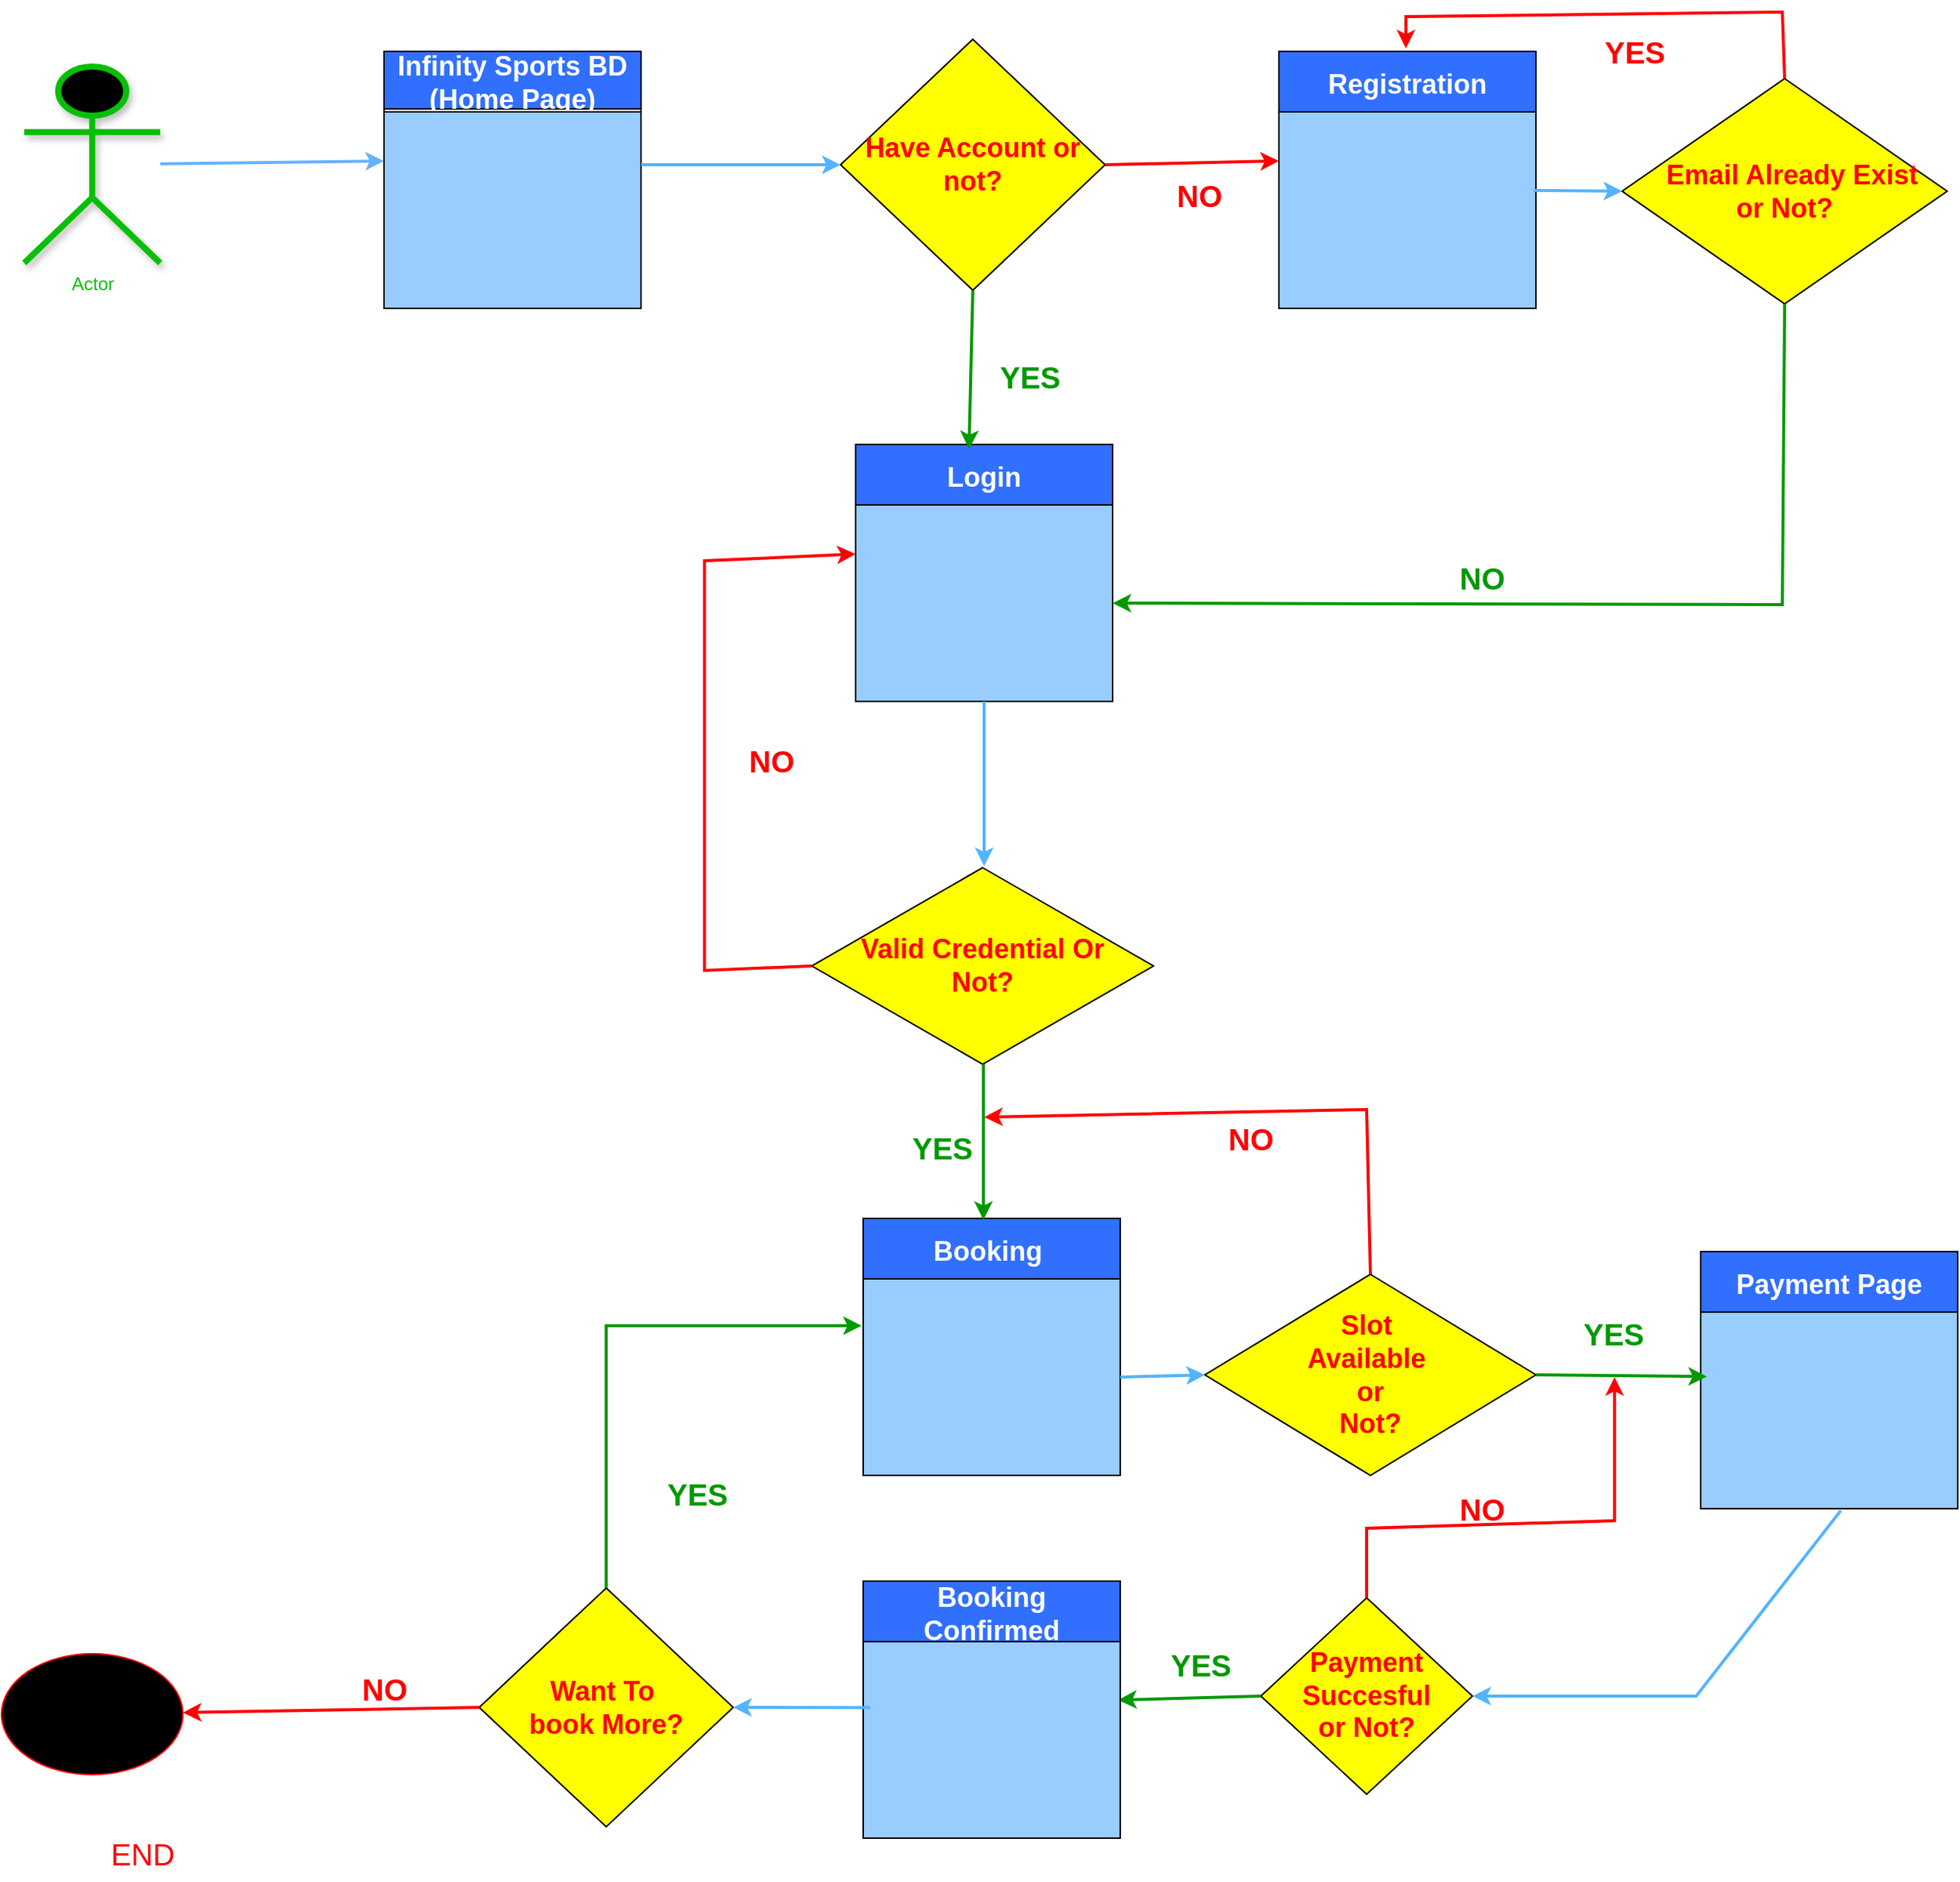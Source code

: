 <mxfile version="26.2.14">
  <diagram name="Page-1" id="ae8q38mtqLgdX-uCqz7q">
    <mxGraphModel dx="3590" dy="1393" grid="0" gridSize="10" guides="1" tooltips="1" connect="1" arrows="1" fold="1" page="1" pageScale="1" pageWidth="850" pageHeight="1100" math="0" shadow="0">
      <root>
        <mxCell id="0" />
        <mxCell id="1" parent="0" />
        <mxCell id="zFUjroh93CvoQqSCuBnq-1" value="Infinity Sports BD&#xa;(Home Page)" style="swimlane;startSize=38;fillColor=#316FFF;fontColor=#FFFFFF;fontSize=18;verticalAlign=middle;" parent="1" vertex="1">
          <mxGeometry x="38" y="50" width="170" height="170" as="geometry">
            <mxRectangle x="220" y="120" width="90" height="30" as="alternateBounds" />
          </mxGeometry>
        </mxCell>
        <mxCell id="zFUjroh93CvoQqSCuBnq-8" value="" style="whiteSpace=wrap;html=1;fillColor=#99CCFF;" parent="zFUjroh93CvoQqSCuBnq-1" vertex="1">
          <mxGeometry y="40" width="170" height="130" as="geometry" />
        </mxCell>
        <mxCell id="zFUjroh93CvoQqSCuBnq-11" value="Booking " style="swimlane;startSize=40;fillColor=#316FFF;fontColor=#FFFFFF;fontSize=18;" parent="1" vertex="1">
          <mxGeometry x="355" y="822" width="170" height="167" as="geometry">
            <mxRectangle x="220" y="120" width="90" height="30" as="alternateBounds" />
          </mxGeometry>
        </mxCell>
        <mxCell id="zFUjroh93CvoQqSCuBnq-12" value="" style="whiteSpace=wrap;html=1;fillColor=#99CCFF;" parent="zFUjroh93CvoQqSCuBnq-11" vertex="1">
          <mxGeometry y="40" width="170" height="130" as="geometry" />
        </mxCell>
        <mxCell id="zFUjroh93CvoQqSCuBnq-13" value="Registration" style="swimlane;startSize=40;fillColor=#316FFF;fontColor=#FFFFFF;fontSize=18;" parent="1" vertex="1">
          <mxGeometry x="630" y="50" width="170" height="170" as="geometry">
            <mxRectangle x="220" y="120" width="90" height="30" as="alternateBounds" />
          </mxGeometry>
        </mxCell>
        <mxCell id="zFUjroh93CvoQqSCuBnq-14" value="" style="whiteSpace=wrap;html=1;fillColor=#99CCFF;" parent="zFUjroh93CvoQqSCuBnq-13" vertex="1">
          <mxGeometry y="40" width="170" height="130" as="geometry" />
        </mxCell>
        <mxCell id="zFUjroh93CvoQqSCuBnq-15" value="Payment Page" style="swimlane;startSize=40;fillColor=#316FFF;fontColor=#FFFFFF;fontSize=18;" parent="1" vertex="1">
          <mxGeometry x="909" y="844" width="170" height="130" as="geometry">
            <mxRectangle x="220" y="120" width="90" height="30" as="alternateBounds" />
          </mxGeometry>
        </mxCell>
        <mxCell id="zFUjroh93CvoQqSCuBnq-16" value="" style="whiteSpace=wrap;html=1;fillColor=#99CCFF;" parent="zFUjroh93CvoQqSCuBnq-15" vertex="1">
          <mxGeometry y="40" width="170" height="130" as="geometry" />
        </mxCell>
        <mxCell id="zFUjroh93CvoQqSCuBnq-17" value="Login" style="swimlane;startSize=40;fillColor=#316FFF;fontColor=#FFFFFF;fontSize=18;" parent="1" vertex="1">
          <mxGeometry x="350" y="310" width="170" height="170" as="geometry">
            <mxRectangle x="220" y="120" width="90" height="30" as="alternateBounds" />
          </mxGeometry>
        </mxCell>
        <mxCell id="zFUjroh93CvoQqSCuBnq-18" value="" style="whiteSpace=wrap;html=1;fillColor=#99CCFF;" parent="zFUjroh93CvoQqSCuBnq-17" vertex="1">
          <mxGeometry y="40" width="170" height="130" as="geometry" />
        </mxCell>
        <mxCell id="zFUjroh93CvoQqSCuBnq-21" value="&lt;font style=&quot;color: rgb(255, 0, 0); font-size: 18px;&quot;&gt;&lt;b style=&quot;&quot;&gt;Have Account or not?&lt;/b&gt;&lt;/font&gt;" style="rhombus;whiteSpace=wrap;html=1;fillColor=light-dark(#FFFF00,#FFFF00);" parent="1" vertex="1">
          <mxGeometry x="340" y="42" width="175" height="166" as="geometry" />
        </mxCell>
        <mxCell id="zFUjroh93CvoQqSCuBnq-22" value="" style="endArrow=classic;html=1;rounded=0;exitX=1;exitY=0.5;exitDx=0;exitDy=0;strokeColor=#FF0000;strokeWidth=2;entryX=0;entryY=0.25;entryDx=0;entryDy=0;" parent="1" source="zFUjroh93CvoQqSCuBnq-21" target="zFUjroh93CvoQqSCuBnq-14" edge="1">
          <mxGeometry width="50" height="50" relative="1" as="geometry">
            <mxPoint x="400" y="240" as="sourcePoint" />
            <mxPoint x="630" y="123" as="targetPoint" />
          </mxGeometry>
        </mxCell>
        <mxCell id="zFUjroh93CvoQqSCuBnq-23" value="&lt;b&gt;&lt;font style=&quot;color: rgb(255, 0, 0);&quot;&gt;NO&lt;/font&gt;&lt;/b&gt;" style="text;html=1;align=center;verticalAlign=middle;resizable=0;points=[];autosize=1;strokeColor=none;fillColor=none;fontSize=20;" parent="1" vertex="1">
          <mxGeometry x="553" y="127" width="48" height="36" as="geometry" />
        </mxCell>
        <mxCell id="zFUjroh93CvoQqSCuBnq-25" value="" style="endArrow=classic;html=1;rounded=0;exitX=0.5;exitY=1;exitDx=0;exitDy=0;entryX=0.441;entryY=0.018;entryDx=0;entryDy=0;entryPerimeter=0;strokeColor=#009900;strokeWidth=2;" parent="1" source="zFUjroh93CvoQqSCuBnq-21" target="zFUjroh93CvoQqSCuBnq-17" edge="1">
          <mxGeometry width="50" height="50" relative="1" as="geometry">
            <mxPoint x="400" y="240" as="sourcePoint" />
            <mxPoint x="450" y="190" as="targetPoint" />
          </mxGeometry>
        </mxCell>
        <mxCell id="zFUjroh93CvoQqSCuBnq-26" value="&lt;b&gt;&lt;font style=&quot;color: rgb(0, 153, 0);&quot;&gt;YES&lt;/font&gt;&lt;/b&gt;" style="text;html=1;align=center;verticalAlign=middle;resizable=0;points=[];autosize=1;strokeColor=none;fillColor=none;fontSize=20;" parent="1" vertex="1">
          <mxGeometry x="436" y="247" width="58" height="36" as="geometry" />
        </mxCell>
        <mxCell id="zFUjroh93CvoQqSCuBnq-27" value="" style="endArrow=classic;html=1;rounded=0;entryX=0;entryY=0.5;entryDx=0;entryDy=0;strokeColor=light-dark(#52b4ff, #ededed);strokeWidth=2;" parent="1" target="zFUjroh93CvoQqSCuBnq-21" edge="1">
          <mxGeometry width="50" height="50" relative="1" as="geometry">
            <mxPoint x="208" y="125" as="sourcePoint" />
            <mxPoint x="450" y="190" as="targetPoint" />
          </mxGeometry>
        </mxCell>
        <mxCell id="zFUjroh93CvoQqSCuBnq-28" value="&lt;font style=&quot;&quot;&gt;Actor&lt;/font&gt;" style="shape=umlActor;verticalLabelPosition=bottom;verticalAlign=top;html=1;outlineConnect=0;fillColor=#dae8fc;strokeColor=#08BF08;fontColor=#08BF08;gradientColor=light-dark(#00ff04, #ededed);gradientDirection=north;shadow=1;strokeWidth=4;fontStyle=0" parent="1" vertex="1">
          <mxGeometry x="-200" y="60" width="90" height="130" as="geometry" />
        </mxCell>
        <mxCell id="zFUjroh93CvoQqSCuBnq-31" value="" style="endArrow=classic;html=1;rounded=0;entryX=0;entryY=0.25;entryDx=0;entryDy=0;strokeWidth=2;strokeColor=#66B2FF;" parent="1" source="zFUjroh93CvoQqSCuBnq-28" target="zFUjroh93CvoQqSCuBnq-8" edge="1">
          <mxGeometry width="50" height="50" relative="1" as="geometry">
            <mxPoint x="180" y="240" as="sourcePoint" />
            <mxPoint x="230" y="190" as="targetPoint" />
          </mxGeometry>
        </mxCell>
        <mxCell id="zFUjroh93CvoQqSCuBnq-34" value="&lt;font style=&quot;color: rgb(255, 0, 0); font-size: 18px;&quot;&gt;&lt;b style=&quot;&quot;&gt;&amp;nbsp; &amp;nbsp;Email Already Exist&amp;nbsp;&lt;/b&gt;&lt;/font&gt;&lt;div&gt;&lt;font style=&quot;color: rgb(255, 0, 0); font-size: 18px;&quot;&gt;&lt;b style=&quot;&quot;&gt;or Not?&lt;/b&gt;&lt;/font&gt;&lt;/div&gt;" style="rhombus;whiteSpace=wrap;html=1;fillColor=light-dark(#FFFF00,#FFFF00);" parent="1" vertex="1">
          <mxGeometry x="857" y="68" width="215" height="149" as="geometry" />
        </mxCell>
        <mxCell id="zFUjroh93CvoQqSCuBnq-36" value="&lt;b&gt;&lt;font style=&quot;color: rgb(0, 153, 0);&quot;&gt;NO&lt;/font&gt;&lt;/b&gt;" style="text;html=1;align=center;verticalAlign=middle;resizable=0;points=[];autosize=1;strokeColor=none;fillColor=none;fontSize=20;" parent="1" vertex="1">
          <mxGeometry x="740" y="380" width="48" height="36" as="geometry" />
        </mxCell>
        <mxCell id="zFUjroh93CvoQqSCuBnq-37" value="" style="endArrow=classic;html=1;rounded=0;exitX=0.5;exitY=0;exitDx=0;exitDy=0;strokeColor=#FF0000;strokeWidth=2;" parent="1" source="zFUjroh93CvoQqSCuBnq-34" edge="1">
          <mxGeometry width="50" height="50" relative="1" as="geometry">
            <mxPoint x="505" y="155" as="sourcePoint" />
            <mxPoint x="714" y="48" as="targetPoint" />
            <Array as="points">
              <mxPoint x="963" y="24" />
              <mxPoint x="714" y="27" />
            </Array>
          </mxGeometry>
        </mxCell>
        <mxCell id="zFUjroh93CvoQqSCuBnq-38" value="" style="endArrow=classic;html=1;rounded=0;exitX=0.5;exitY=1;exitDx=0;exitDy=0;strokeColor=#009900;entryX=1;entryY=0.5;entryDx=0;entryDy=0;strokeWidth=2;" parent="1" source="zFUjroh93CvoQqSCuBnq-34" target="zFUjroh93CvoQqSCuBnq-18" edge="1">
          <mxGeometry width="50" height="50" relative="1" as="geometry">
            <mxPoint x="435" y="220" as="sourcePoint" />
            <mxPoint x="525" y="408" as="targetPoint" />
            <Array as="points">
              <mxPoint x="963" y="416" />
            </Array>
          </mxGeometry>
        </mxCell>
        <mxCell id="zFUjroh93CvoQqSCuBnq-39" value="&lt;b&gt;&lt;font style=&quot;color: rgb(255, 0, 0);&quot;&gt;YES&lt;/font&gt;&lt;/b&gt;" style="text;html=1;align=center;verticalAlign=middle;resizable=0;points=[];autosize=1;strokeColor=none;fillColor=none;fontSize=20;" parent="1" vertex="1">
          <mxGeometry x="836" y="32" width="58" height="36" as="geometry" />
        </mxCell>
        <mxCell id="zFUjroh93CvoQqSCuBnq-40" value="&lt;font style=&quot;color: rgb(255, 0, 0); font-size: 18px;&quot;&gt;&lt;b style=&quot;&quot;&gt;Valid Credential Or&lt;/b&gt;&lt;/font&gt;&lt;div&gt;&lt;font style=&quot;color: rgb(255, 0, 0); font-size: 18px;&quot;&gt;&lt;b style=&quot;&quot;&gt;Not?&lt;/b&gt;&lt;/font&gt;&lt;/div&gt;" style="rhombus;whiteSpace=wrap;html=1;fillColor=light-dark(#FFFF00,#FFFF00);" parent="1" vertex="1">
          <mxGeometry x="321" y="590" width="226" height="130" as="geometry" />
        </mxCell>
        <mxCell id="zFUjroh93CvoQqSCuBnq-41" value="&lt;b&gt;&lt;font style=&quot;color: rgb(0, 153, 0);&quot;&gt;YES&lt;/font&gt;&lt;/b&gt;" style="text;html=1;align=center;verticalAlign=middle;resizable=0;points=[];autosize=1;strokeColor=none;fillColor=none;fontSize=20;" parent="1" vertex="1">
          <mxGeometry x="378" y="757" width="58" height="36" as="geometry" />
        </mxCell>
        <mxCell id="zFUjroh93CvoQqSCuBnq-42" value="" style="endArrow=classic;html=1;rounded=0;exitX=0.5;exitY=1;exitDx=0;exitDy=0;entryX=0.441;entryY=0.018;entryDx=0;entryDy=0;entryPerimeter=0;strokeColor=#009900;strokeWidth=2;" parent="1" edge="1">
          <mxGeometry width="50" height="50" relative="1" as="geometry">
            <mxPoint x="434.52" y="720" as="sourcePoint" />
            <mxPoint x="434.52" y="823" as="targetPoint" />
          </mxGeometry>
        </mxCell>
        <mxCell id="zFUjroh93CvoQqSCuBnq-43" value="" style="endArrow=classic;html=1;rounded=0;strokeColor=light-dark(#52b4ff, #ededed);exitX=0.5;exitY=1;exitDx=0;exitDy=0;strokeWidth=2;" parent="1" source="zFUjroh93CvoQqSCuBnq-17" edge="1">
          <mxGeometry width="50" height="50" relative="1" as="geometry">
            <mxPoint x="435" y="589" as="sourcePoint" />
            <mxPoint x="435" y="589" as="targetPoint" />
          </mxGeometry>
        </mxCell>
        <mxCell id="zFUjroh93CvoQqSCuBnq-45" value="&lt;b&gt;&lt;font style=&quot;color: rgb(255, 0, 0);&quot;&gt;NO&lt;/font&gt;&lt;/b&gt;" style="text;html=1;align=center;verticalAlign=middle;resizable=0;points=[];autosize=1;strokeColor=none;fillColor=none;fontSize=20;" parent="1" vertex="1">
          <mxGeometry x="270" y="501" width="48" height="36" as="geometry" />
        </mxCell>
        <mxCell id="zFUjroh93CvoQqSCuBnq-46" value="" style="endArrow=classic;html=1;rounded=0;strokeColor=#FF0000;exitX=0;exitY=0.5;exitDx=0;exitDy=0;entryX=0;entryY=0.25;entryDx=0;entryDy=0;strokeWidth=2;" parent="1" source="zFUjroh93CvoQqSCuBnq-40" target="zFUjroh93CvoQqSCuBnq-18" edge="1">
          <mxGeometry width="50" height="50" relative="1" as="geometry">
            <mxPoint x="361" y="652" as="sourcePoint" />
            <mxPoint x="345" y="387" as="targetPoint" />
            <Array as="points">
              <mxPoint x="250" y="658" />
              <mxPoint x="250" y="387" />
            </Array>
          </mxGeometry>
        </mxCell>
        <mxCell id="zFUjroh93CvoQqSCuBnq-51" value="&lt;font style=&quot;color: rgb(255, 0, 0); font-size: 18px;&quot;&gt;&lt;b style=&quot;&quot;&gt;Slot&amp;nbsp;&lt;/b&gt;&lt;/font&gt;&lt;div&gt;&lt;font style=&quot;color: rgb(255, 0, 0); font-size: 18px;&quot;&gt;&lt;b style=&quot;&quot;&gt;Available&amp;nbsp;&lt;/b&gt;&lt;/font&gt;&lt;div&gt;&lt;font style=&quot;color: rgb(255, 0, 0); font-size: 18px;&quot;&gt;&lt;b style=&quot;&quot;&gt;or&lt;/b&gt;&lt;/font&gt;&lt;div&gt;&lt;font style=&quot;color: rgb(255, 0, 0); font-size: 18px;&quot;&gt;&lt;b style=&quot;&quot;&gt;Not?&lt;/b&gt;&lt;/font&gt;&lt;/div&gt;&lt;/div&gt;&lt;/div&gt;" style="rhombus;whiteSpace=wrap;html=1;fillColor=#FFFF00;" parent="1" vertex="1">
          <mxGeometry x="581" y="859" width="219" height="133" as="geometry" />
        </mxCell>
        <mxCell id="zFUjroh93CvoQqSCuBnq-52" value="" style="endArrow=classic;html=1;rounded=0;strokeColor=#FF0000;exitX=0.5;exitY=0;exitDx=0;exitDy=0;strokeWidth=2;" parent="1" source="zFUjroh93CvoQqSCuBnq-51" edge="1">
          <mxGeometry width="50" height="50" relative="1" as="geometry">
            <mxPoint x="375" y="665" as="sourcePoint" />
            <mxPoint x="435" y="755" as="targetPoint" />
            <Array as="points">
              <mxPoint x="688" y="750" />
            </Array>
          </mxGeometry>
        </mxCell>
        <mxCell id="zFUjroh93CvoQqSCuBnq-53" value="" style="endArrow=classic;html=1;rounded=0;exitX=1;exitY=0.5;exitDx=0;exitDy=0;strokeColor=#009900;strokeWidth=2;entryX=0.024;entryY=0.328;entryDx=0;entryDy=0;entryPerimeter=0;" parent="1" source="zFUjroh93CvoQqSCuBnq-51" edge="1" target="zFUjroh93CvoQqSCuBnq-16">
          <mxGeometry width="50" height="50" relative="1" as="geometry">
            <mxPoint x="807.0" y="925.5" as="sourcePoint" />
            <mxPoint x="931" y="925" as="targetPoint" />
          </mxGeometry>
        </mxCell>
        <mxCell id="zFUjroh93CvoQqSCuBnq-55" value="&lt;font style=&quot;color: rgb(255, 0, 0); font-size: 18px;&quot;&gt;&lt;b style=&quot;&quot;&gt;Payment Succesful&lt;/b&gt;&lt;/font&gt;&lt;div&gt;&lt;font style=&quot;color: rgb(255, 0, 0); font-size: 18px;&quot;&gt;&lt;b style=&quot;&quot;&gt;or Not?&lt;/b&gt;&lt;/font&gt;&lt;/div&gt;" style="rhombus;whiteSpace=wrap;html=1;fillColor=#FFFF00;" parent="1" vertex="1">
          <mxGeometry x="618" y="1073" width="140" height="130" as="geometry" />
        </mxCell>
        <mxCell id="zFUjroh93CvoQqSCuBnq-56" value="" style="endArrow=classic;html=1;rounded=0;strokeColor=#009900;exitX=0;exitY=0.5;exitDx=0;exitDy=0;entryX=0.992;entryY=0.297;entryDx=0;entryDy=0;entryPerimeter=0;strokeWidth=2;" parent="1" source="zFUjroh93CvoQqSCuBnq-55" target="zFUjroh93CvoQqSCuBnq-59" edge="1">
          <mxGeometry width="50" height="50" relative="1" as="geometry">
            <mxPoint x="691" y="1006" as="sourcePoint" />
            <mxPoint x="531" y="1140" as="targetPoint" />
          </mxGeometry>
        </mxCell>
        <mxCell id="zFUjroh93CvoQqSCuBnq-58" value="Booking&#xa;Confirmed" style="swimlane;startSize=40;fillColor=#316FFF;fontColor=#FFFFFF;fontSize=18;" parent="1" vertex="1">
          <mxGeometry x="355" y="1062" width="170" height="167" as="geometry">
            <mxRectangle x="220" y="120" width="90" height="30" as="alternateBounds" />
          </mxGeometry>
        </mxCell>
        <mxCell id="zFUjroh93CvoQqSCuBnq-59" value="" style="whiteSpace=wrap;html=1;fillColor=#99CCFF;" parent="zFUjroh93CvoQqSCuBnq-58" vertex="1">
          <mxGeometry y="40" width="170" height="130" as="geometry" />
        </mxCell>
        <mxCell id="zFUjroh93CvoQqSCuBnq-60" value="" style="endArrow=classic;html=1;rounded=0;strokeColor=light-dark(#52b4ff, #ededed);entryX=1;entryY=0.5;entryDx=0;entryDy=0;exitX=0.545;exitY=1.01;exitDx=0;exitDy=0;exitPerimeter=0;strokeWidth=2;" parent="1" source="zFUjroh93CvoQqSCuBnq-16" target="zFUjroh93CvoQqSCuBnq-55" edge="1">
          <mxGeometry width="50" height="50" relative="1" as="geometry">
            <mxPoint x="899" y="1004" as="sourcePoint" />
            <mxPoint x="908" y="1097" as="targetPoint" />
            <Array as="points">
              <mxPoint x="906" y="1138" />
            </Array>
          </mxGeometry>
        </mxCell>
        <mxCell id="zFUjroh93CvoQqSCuBnq-61" value="" style="endArrow=classic;html=1;rounded=0;strokeColor=#FF0000;exitX=0.5;exitY=0;exitDx=0;exitDy=0;strokeWidth=2;" parent="1" source="zFUjroh93CvoQqSCuBnq-55" edge="1">
          <mxGeometry width="50" height="50" relative="1" as="geometry">
            <mxPoint x="698" y="869" as="sourcePoint" />
            <mxPoint x="852" y="927" as="targetPoint" />
            <Array as="points">
              <mxPoint x="688" y="1027" />
              <mxPoint x="852" y="1022" />
            </Array>
          </mxGeometry>
        </mxCell>
        <mxCell id="zFUjroh93CvoQqSCuBnq-62" value="&lt;font style=&quot;color: rgb(255, 0, 0); font-size: 18px;&quot;&gt;&lt;b style=&quot;&quot;&gt;Want To&amp;nbsp;&lt;/b&gt;&lt;/font&gt;&lt;div&gt;&lt;font style=&quot;font-size: 18px;&quot;&gt;&lt;font style=&quot;color: rgb(255, 0, 0);&quot;&gt;&lt;b style=&quot;&quot;&gt;book&amp;nbsp;&lt;/b&gt;&lt;/font&gt;&lt;b style=&quot;color: rgb(255, 0, 0);&quot;&gt;More?&lt;/b&gt;&lt;/font&gt;&lt;/div&gt;" style="rhombus;whiteSpace=wrap;html=1;fillColor=#FFFF00;" parent="1" vertex="1">
          <mxGeometry x="101" y="1066.5" width="168" height="158" as="geometry" />
        </mxCell>
        <mxCell id="zFUjroh93CvoQqSCuBnq-63" value="" style="endArrow=classic;html=1;rounded=0;strokeColor=light-dark(#52b4ff, #ededed);entryX=1;entryY=0.5;entryDx=0;entryDy=0;exitX=0.027;exitY=0.336;exitDx=0;exitDy=0;exitPerimeter=0;strokeWidth=2;" parent="1" source="zFUjroh93CvoQqSCuBnq-59" target="zFUjroh93CvoQqSCuBnq-62" edge="1">
          <mxGeometry width="50" height="50" relative="1" as="geometry">
            <mxPoint x="351" y="1154" as="sourcePoint" />
            <mxPoint x="768" y="1148" as="targetPoint" />
            <Array as="points" />
          </mxGeometry>
        </mxCell>
        <mxCell id="zFUjroh93CvoQqSCuBnq-66" value="" style="endArrow=classic;html=1;rounded=0;strokeColor=#FF0000;exitX=0;exitY=0.5;exitDx=0;exitDy=0;strokeWidth=2;" parent="1" source="zFUjroh93CvoQqSCuBnq-62" target="zFUjroh93CvoQqSCuBnq-70" edge="1">
          <mxGeometry width="50" height="50" relative="1" as="geometry">
            <mxPoint x="698" y="869" as="sourcePoint" />
            <mxPoint x="-50" y="1154" as="targetPoint" />
            <Array as="points" />
          </mxGeometry>
        </mxCell>
        <mxCell id="zFUjroh93CvoQqSCuBnq-69" value="" style="endArrow=classic;html=1;rounded=0;strokeColor=#009900;exitX=0.5;exitY=0;exitDx=0;exitDy=0;strokeWidth=2;" parent="1" source="zFUjroh93CvoQqSCuBnq-62" edge="1">
          <mxGeometry width="50" height="50" relative="1" as="geometry">
            <mxPoint x="628" y="1148" as="sourcePoint" />
            <mxPoint x="354" y="893" as="targetPoint" />
            <Array as="points">
              <mxPoint x="185" y="893" />
            </Array>
          </mxGeometry>
        </mxCell>
        <mxCell id="zFUjroh93CvoQqSCuBnq-70" value="" style="ellipse;whiteSpace=wrap;html=1;strokeColor=#FF0000;align=center;verticalAlign=top;fontFamily=Helvetica;fontSize=12;fontColor=#08BF08;fillColor=#dae8fc;gradientColor=light-dark(#eb0f0f, #ededed);gradientDirection=north;" parent="1" vertex="1">
          <mxGeometry x="-215" y="1110" width="120" height="80" as="geometry" />
        </mxCell>
        <mxCell id="zFUjroh93CvoQqSCuBnq-71" value="&lt;b&gt;&lt;font style=&quot;color: rgb(0, 153, 0);&quot;&gt;YES&lt;/font&gt;&lt;/b&gt;" style="text;html=1;align=center;verticalAlign=middle;resizable=0;points=[];autosize=1;strokeColor=none;fillColor=none;fontSize=20;" parent="1" vertex="1">
          <mxGeometry x="216" y="986" width="58" height="36" as="geometry" />
        </mxCell>
        <mxCell id="zFUjroh93CvoQqSCuBnq-72" value="&lt;b&gt;&lt;font style=&quot;color: rgb(255, 0, 0);&quot;&gt;NO&lt;/font&gt;&lt;/b&gt;" style="text;html=1;align=center;verticalAlign=middle;resizable=0;points=[];autosize=1;strokeColor=none;fillColor=none;fontSize=20;" parent="1" vertex="1">
          <mxGeometry x="14" y="1115" width="48" height="36" as="geometry" />
        </mxCell>
        <mxCell id="zFUjroh93CvoQqSCuBnq-73" value="&lt;b&gt;&lt;font style=&quot;color: rgb(0, 153, 0);&quot;&gt;YES&lt;/font&gt;&lt;/b&gt;" style="text;html=1;align=center;verticalAlign=middle;resizable=0;points=[];autosize=1;strokeColor=none;fillColor=none;fontSize=20;" parent="1" vertex="1">
          <mxGeometry x="549" y="1099" width="58" height="36" as="geometry" />
        </mxCell>
        <mxCell id="zFUjroh93CvoQqSCuBnq-74" value="&lt;b&gt;&lt;font style=&quot;color: rgb(255, 0, 0);&quot;&gt;NO&lt;/font&gt;&lt;/b&gt;" style="text;html=1;align=center;verticalAlign=middle;resizable=0;points=[];autosize=1;strokeColor=none;fillColor=none;fontSize=20;" parent="1" vertex="1">
          <mxGeometry x="740" y="996" width="48" height="36" as="geometry" />
        </mxCell>
        <mxCell id="zFUjroh93CvoQqSCuBnq-75" value="&lt;b&gt;&lt;font style=&quot;color: rgb(255, 0, 0);&quot;&gt;NO&lt;/font&gt;&lt;/b&gt;" style="text;html=1;align=center;verticalAlign=middle;resizable=0;points=[];autosize=1;strokeColor=none;fillColor=none;fontSize=20;" parent="1" vertex="1">
          <mxGeometry x="587" y="751" width="48" height="36" as="geometry" />
        </mxCell>
        <mxCell id="zFUjroh93CvoQqSCuBnq-76" value="" style="endArrow=classic;html=1;rounded=0;strokeColor=light-dark(#52b4ff, #ededed);exitX=1;exitY=0.5;exitDx=0;exitDy=0;strokeWidth=2;entryX=0;entryY=0.5;entryDx=0;entryDy=0;" parent="1" source="zFUjroh93CvoQqSCuBnq-12" edge="1" target="zFUjroh93CvoQqSCuBnq-51">
          <mxGeometry width="50" height="50" relative="1" as="geometry">
            <mxPoint x="526.49" y="922.71" as="sourcePoint" />
            <mxPoint x="582" y="925" as="targetPoint" />
            <Array as="points" />
          </mxGeometry>
        </mxCell>
        <mxCell id="zFUjroh93CvoQqSCuBnq-77" value="" style="endArrow=classic;html=1;rounded=0;strokeColor=light-dark(#52b4ff, #ededed);strokeWidth=2;exitX=0.992;exitY=0.4;exitDx=0;exitDy=0;exitPerimeter=0;entryX=0;entryY=0.5;entryDx=0;entryDy=0;" parent="1" source="zFUjroh93CvoQqSCuBnq-14" target="zFUjroh93CvoQqSCuBnq-34" edge="1">
          <mxGeometry width="50" height="50" relative="1" as="geometry">
            <mxPoint x="757" y="140.66" as="sourcePoint" />
            <mxPoint x="884" y="139" as="targetPoint" />
          </mxGeometry>
        </mxCell>
        <mxCell id="zFUjroh93CvoQqSCuBnq-78" value="&lt;b&gt;&lt;font style=&quot;color: rgb(0, 153, 0);&quot;&gt;YES&lt;/font&gt;&lt;/b&gt;" style="text;html=1;align=center;verticalAlign=middle;resizable=0;points=[];autosize=1;strokeColor=none;fillColor=none;fontSize=20;" parent="1" vertex="1">
          <mxGeometry x="822" y="880" width="58" height="36" as="geometry" />
        </mxCell>
        <mxCell id="zFUjroh93CvoQqSCuBnq-79" value="&lt;font style=&quot;color: rgb(255, 0, 0);&quot;&gt;END&lt;/font&gt;" style="text;html=1;align=center;verticalAlign=middle;resizable=0;points=[];autosize=1;strokeColor=none;fillColor=none;fontFamily=Helvetica;fontSize=20;fontColor=#08BF08;" parent="1" vertex="1">
          <mxGeometry x="-152" y="1224" width="60" height="36" as="geometry" />
        </mxCell>
      </root>
    </mxGraphModel>
  </diagram>
</mxfile>
